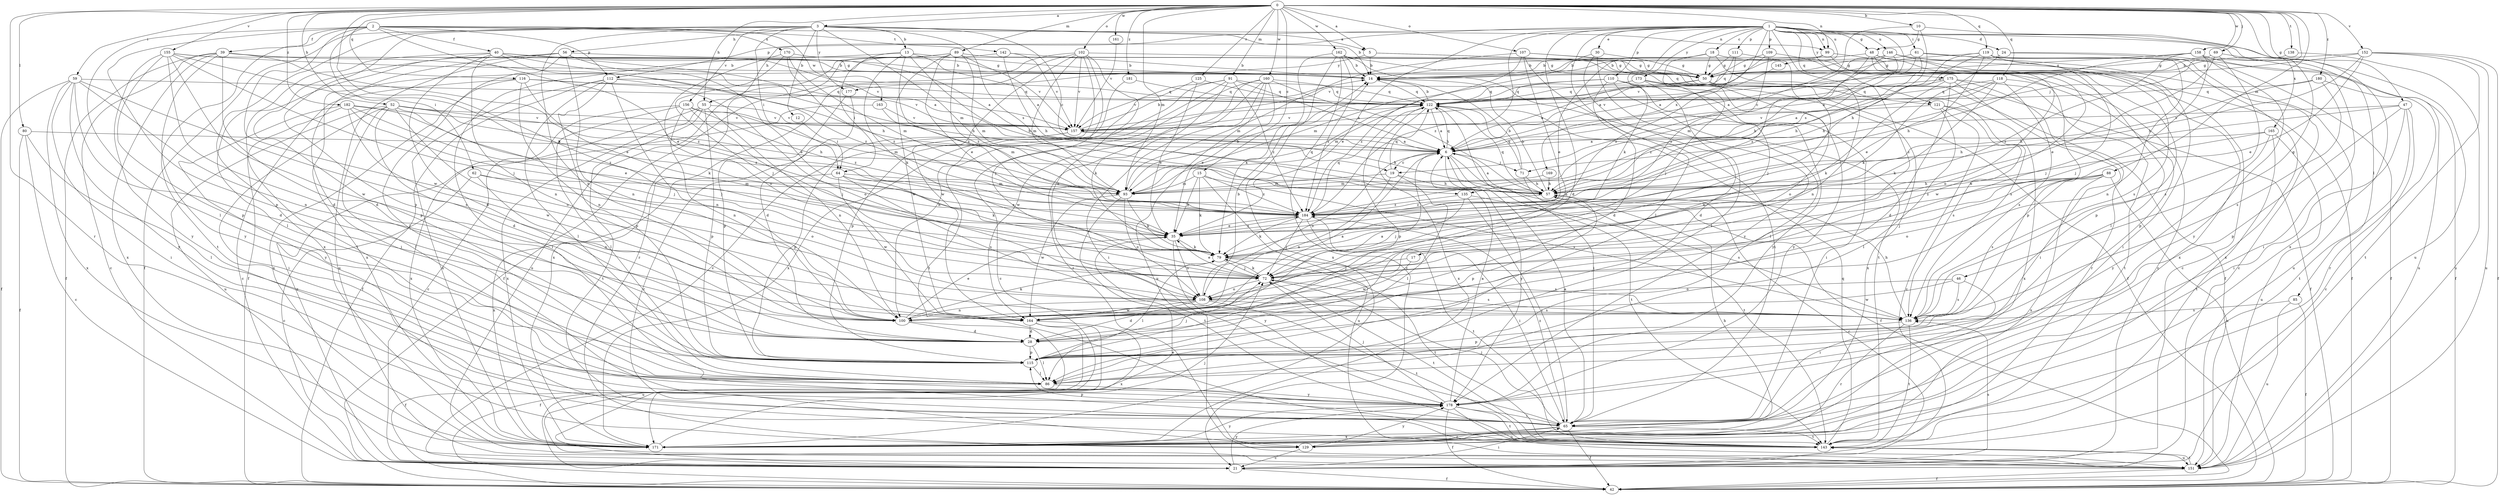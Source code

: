 strict digraph  {
0;
1;
2;
3;
5;
6;
10;
12;
13;
14;
15;
17;
18;
19;
21;
24;
28;
30;
35;
39;
40;
42;
46;
47;
48;
50;
52;
55;
56;
57;
59;
61;
62;
64;
65;
69;
71;
72;
79;
80;
85;
86;
88;
89;
91;
93;
99;
100;
102;
107;
108;
109;
110;
111;
112;
115;
116;
118;
119;
121;
122;
125;
129;
135;
136;
138;
142;
143;
145;
146;
151;
152;
155;
156;
157;
158;
160;
161;
162;
163;
164;
165;
169;
170;
171;
173;
175;
177;
178;
180;
181;
182;
184;
0 -> 3  [label=a];
0 -> 5  [label=a];
0 -> 10  [label=b];
0 -> 15  [label=c];
0 -> 46  [label=g];
0 -> 47  [label=g];
0 -> 52  [label=h];
0 -> 55  [label=h];
0 -> 59  [label=i];
0 -> 69  [label=j];
0 -> 71  [label=j];
0 -> 79  [label=k];
0 -> 80  [label=l];
0 -> 88  [label=m];
0 -> 89  [label=m];
0 -> 91  [label=m];
0 -> 93  [label=m];
0 -> 99  [label=n];
0 -> 102  [label=o];
0 -> 107  [label=o];
0 -> 116  [label=q];
0 -> 118  [label=q];
0 -> 119  [label=q];
0 -> 125  [label=r];
0 -> 129  [label=r];
0 -> 138  [label=t];
0 -> 152  [label=v];
0 -> 155  [label=v];
0 -> 158  [label=w];
0 -> 160  [label=w];
0 -> 161  [label=w];
0 -> 162  [label=w];
0 -> 180  [label=z];
0 -> 181  [label=z];
0 -> 182  [label=z];
1 -> 17  [label=c];
1 -> 18  [label=c];
1 -> 24  [label=d];
1 -> 28  [label=d];
1 -> 30  [label=e];
1 -> 35  [label=e];
1 -> 48  [label=g];
1 -> 55  [label=h];
1 -> 61  [label=i];
1 -> 79  [label=k];
1 -> 85  [label=l];
1 -> 86  [label=l];
1 -> 99  [label=n];
1 -> 109  [label=p];
1 -> 110  [label=p];
1 -> 111  [label=p];
1 -> 112  [label=p];
1 -> 121  [label=q];
1 -> 135  [label=s];
1 -> 145  [label=u];
1 -> 146  [label=u];
1 -> 151  [label=u];
1 -> 165  [label=x];
1 -> 169  [label=x];
1 -> 173  [label=y];
1 -> 175  [label=y];
1 -> 184  [label=z];
2 -> 35  [label=e];
2 -> 39  [label=f];
2 -> 40  [label=f];
2 -> 62  [label=i];
2 -> 86  [label=l];
2 -> 99  [label=n];
2 -> 112  [label=p];
2 -> 115  [label=p];
2 -> 142  [label=t];
2 -> 143  [label=t];
2 -> 163  [label=w];
2 -> 164  [label=w];
2 -> 170  [label=x];
3 -> 5  [label=a];
3 -> 12  [label=b];
3 -> 13  [label=b];
3 -> 14  [label=b];
3 -> 19  [label=c];
3 -> 42  [label=f];
3 -> 56  [label=h];
3 -> 64  [label=i];
3 -> 93  [label=m];
3 -> 100  [label=n];
3 -> 115  [label=p];
3 -> 135  [label=s];
3 -> 156  [label=v];
3 -> 171  [label=x];
3 -> 177  [label=y];
5 -> 14  [label=b];
5 -> 121  [label=q];
5 -> 136  [label=s];
5 -> 177  [label=y];
6 -> 19  [label=c];
6 -> 42  [label=f];
6 -> 71  [label=j];
6 -> 108  [label=o];
6 -> 122  [label=q];
6 -> 143  [label=t];
6 -> 178  [label=y];
10 -> 19  [label=c];
10 -> 48  [label=g];
10 -> 57  [label=h];
10 -> 171  [label=x];
12 -> 64  [label=i];
13 -> 6  [label=a];
13 -> 14  [label=b];
13 -> 57  [label=h];
13 -> 64  [label=i];
13 -> 65  [label=i];
13 -> 79  [label=k];
13 -> 184  [label=z];
14 -> 122  [label=q];
15 -> 35  [label=e];
15 -> 79  [label=k];
15 -> 93  [label=m];
15 -> 136  [label=s];
15 -> 151  [label=u];
15 -> 184  [label=z];
17 -> 72  [label=j];
17 -> 164  [label=w];
18 -> 21  [label=c];
18 -> 35  [label=e];
18 -> 50  [label=g];
18 -> 72  [label=j];
18 -> 100  [label=n];
19 -> 57  [label=h];
19 -> 86  [label=l];
19 -> 93  [label=m];
19 -> 100  [label=n];
19 -> 122  [label=q];
21 -> 35  [label=e];
21 -> 42  [label=f];
21 -> 65  [label=i];
21 -> 136  [label=s];
21 -> 178  [label=y];
24 -> 14  [label=b];
24 -> 21  [label=c];
24 -> 42  [label=f];
24 -> 79  [label=k];
28 -> 86  [label=l];
28 -> 115  [label=p];
30 -> 50  [label=g];
30 -> 86  [label=l];
30 -> 93  [label=m];
30 -> 178  [label=y];
35 -> 79  [label=k];
35 -> 108  [label=o];
35 -> 178  [label=y];
35 -> 184  [label=z];
39 -> 14  [label=b];
39 -> 21  [label=c];
39 -> 28  [label=d];
39 -> 42  [label=f];
39 -> 57  [label=h];
39 -> 171  [label=x];
39 -> 178  [label=y];
39 -> 184  [label=z];
40 -> 6  [label=a];
40 -> 14  [label=b];
40 -> 28  [label=d];
40 -> 57  [label=h];
40 -> 86  [label=l];
40 -> 100  [label=n];
40 -> 115  [label=p];
40 -> 157  [label=v];
40 -> 184  [label=z];
46 -> 65  [label=i];
46 -> 108  [label=o];
46 -> 136  [label=s];
46 -> 164  [label=w];
47 -> 21  [label=c];
47 -> 57  [label=h];
47 -> 65  [label=i];
47 -> 115  [label=p];
47 -> 143  [label=t];
47 -> 157  [label=v];
48 -> 14  [label=b];
48 -> 21  [label=c];
48 -> 42  [label=f];
48 -> 86  [label=l];
48 -> 164  [label=w];
48 -> 184  [label=z];
50 -> 6  [label=a];
50 -> 42  [label=f];
50 -> 108  [label=o];
50 -> 122  [label=q];
52 -> 28  [label=d];
52 -> 57  [label=h];
52 -> 65  [label=i];
52 -> 72  [label=j];
52 -> 86  [label=l];
52 -> 108  [label=o];
52 -> 151  [label=u];
52 -> 157  [label=v];
52 -> 184  [label=z];
55 -> 21  [label=c];
55 -> 100  [label=n];
55 -> 115  [label=p];
55 -> 143  [label=t];
55 -> 157  [label=v];
55 -> 171  [label=x];
56 -> 6  [label=a];
56 -> 35  [label=e];
56 -> 42  [label=f];
56 -> 50  [label=g];
56 -> 86  [label=l];
56 -> 100  [label=n];
56 -> 151  [label=u];
56 -> 171  [label=x];
57 -> 6  [label=a];
57 -> 14  [label=b];
57 -> 21  [label=c];
57 -> 115  [label=p];
57 -> 122  [label=q];
57 -> 184  [label=z];
59 -> 28  [label=d];
59 -> 42  [label=f];
59 -> 65  [label=i];
59 -> 100  [label=n];
59 -> 122  [label=q];
59 -> 136  [label=s];
59 -> 171  [label=x];
59 -> 178  [label=y];
61 -> 6  [label=a];
61 -> 42  [label=f];
61 -> 50  [label=g];
61 -> 57  [label=h];
61 -> 136  [label=s];
62 -> 21  [label=c];
62 -> 93  [label=m];
62 -> 100  [label=n];
62 -> 108  [label=o];
64 -> 35  [label=e];
64 -> 79  [label=k];
64 -> 93  [label=m];
64 -> 136  [label=s];
64 -> 164  [label=w];
64 -> 171  [label=x];
65 -> 6  [label=a];
65 -> 42  [label=f];
65 -> 72  [label=j];
65 -> 115  [label=p];
65 -> 129  [label=r];
65 -> 143  [label=t];
65 -> 171  [label=x];
65 -> 184  [label=z];
69 -> 35  [label=e];
69 -> 50  [label=g];
69 -> 136  [label=s];
69 -> 151  [label=u];
71 -> 14  [label=b];
71 -> 57  [label=h];
71 -> 122  [label=q];
71 -> 143  [label=t];
72 -> 35  [label=e];
72 -> 79  [label=k];
72 -> 108  [label=o];
72 -> 136  [label=s];
72 -> 143  [label=t];
79 -> 72  [label=j];
79 -> 86  [label=l];
79 -> 136  [label=s];
79 -> 143  [label=t];
80 -> 6  [label=a];
80 -> 21  [label=c];
80 -> 42  [label=f];
80 -> 86  [label=l];
85 -> 42  [label=f];
85 -> 136  [label=s];
85 -> 151  [label=u];
86 -> 178  [label=y];
88 -> 57  [label=h];
88 -> 72  [label=j];
88 -> 108  [label=o];
88 -> 136  [label=s];
88 -> 151  [label=u];
88 -> 171  [label=x];
88 -> 184  [label=z];
89 -> 35  [label=e];
89 -> 50  [label=g];
89 -> 93  [label=m];
89 -> 151  [label=u];
89 -> 157  [label=v];
89 -> 164  [label=w];
89 -> 171  [label=x];
89 -> 184  [label=z];
91 -> 6  [label=a];
91 -> 79  [label=k];
91 -> 100  [label=n];
91 -> 122  [label=q];
91 -> 143  [label=t];
91 -> 157  [label=v];
91 -> 184  [label=z];
93 -> 14  [label=b];
93 -> 79  [label=k];
93 -> 108  [label=o];
93 -> 122  [label=q];
93 -> 143  [label=t];
93 -> 164  [label=w];
99 -> 14  [label=b];
99 -> 108  [label=o];
99 -> 157  [label=v];
99 -> 171  [label=x];
100 -> 6  [label=a];
100 -> 28  [label=d];
100 -> 35  [label=e];
100 -> 42  [label=f];
100 -> 79  [label=k];
102 -> 21  [label=c];
102 -> 42  [label=f];
102 -> 50  [label=g];
102 -> 72  [label=j];
102 -> 93  [label=m];
102 -> 108  [label=o];
102 -> 129  [label=r];
102 -> 157  [label=v];
102 -> 164  [label=w];
107 -> 42  [label=f];
107 -> 50  [label=g];
107 -> 65  [label=i];
107 -> 93  [label=m];
107 -> 100  [label=n];
107 -> 184  [label=z];
108 -> 14  [label=b];
108 -> 28  [label=d];
108 -> 100  [label=n];
108 -> 136  [label=s];
108 -> 143  [label=t];
108 -> 164  [label=w];
109 -> 6  [label=a];
109 -> 50  [label=g];
109 -> 115  [label=p];
109 -> 184  [label=z];
110 -> 28  [label=d];
110 -> 65  [label=i];
110 -> 86  [label=l];
110 -> 93  [label=m];
110 -> 122  [label=q];
110 -> 178  [label=y];
111 -> 50  [label=g];
111 -> 72  [label=j];
111 -> 122  [label=q];
111 -> 184  [label=z];
112 -> 42  [label=f];
112 -> 86  [label=l];
112 -> 100  [label=n];
112 -> 108  [label=o];
112 -> 115  [label=p];
112 -> 122  [label=q];
112 -> 171  [label=x];
115 -> 72  [label=j];
115 -> 86  [label=l];
116 -> 21  [label=c];
116 -> 79  [label=k];
116 -> 100  [label=n];
116 -> 122  [label=q];
116 -> 157  [label=v];
116 -> 171  [label=x];
118 -> 6  [label=a];
118 -> 79  [label=k];
118 -> 115  [label=p];
118 -> 122  [label=q];
118 -> 136  [label=s];
118 -> 157  [label=v];
119 -> 6  [label=a];
119 -> 35  [label=e];
119 -> 50  [label=g];
119 -> 57  [label=h];
119 -> 72  [label=j];
119 -> 100  [label=n];
119 -> 171  [label=x];
121 -> 21  [label=c];
121 -> 86  [label=l];
121 -> 136  [label=s];
121 -> 157  [label=v];
121 -> 171  [label=x];
122 -> 6  [label=a];
122 -> 14  [label=b];
122 -> 65  [label=i];
122 -> 115  [label=p];
122 -> 157  [label=v];
122 -> 171  [label=x];
125 -> 35  [label=e];
125 -> 122  [label=q];
125 -> 171  [label=x];
129 -> 21  [label=c];
129 -> 178  [label=y];
135 -> 65  [label=i];
135 -> 72  [label=j];
135 -> 136  [label=s];
135 -> 184  [label=z];
136 -> 57  [label=h];
136 -> 115  [label=p];
136 -> 129  [label=r];
136 -> 143  [label=t];
138 -> 14  [label=b];
138 -> 151  [label=u];
142 -> 14  [label=b];
142 -> 57  [label=h];
142 -> 65  [label=i];
142 -> 157  [label=v];
143 -> 122  [label=q];
143 -> 151  [label=u];
145 -> 6  [label=a];
146 -> 14  [label=b];
146 -> 57  [label=h];
146 -> 65  [label=i];
146 -> 93  [label=m];
146 -> 115  [label=p];
146 -> 151  [label=u];
146 -> 157  [label=v];
151 -> 42  [label=f];
151 -> 143  [label=t];
152 -> 35  [label=e];
152 -> 42  [label=f];
152 -> 50  [label=g];
152 -> 57  [label=h];
152 -> 122  [label=q];
152 -> 143  [label=t];
152 -> 151  [label=u];
155 -> 14  [label=b];
155 -> 28  [label=d];
155 -> 35  [label=e];
155 -> 50  [label=g];
155 -> 72  [label=j];
155 -> 115  [label=p];
155 -> 164  [label=w];
155 -> 178  [label=y];
156 -> 72  [label=j];
156 -> 86  [label=l];
156 -> 93  [label=m];
156 -> 100  [label=n];
156 -> 157  [label=v];
156 -> 171  [label=x];
156 -> 184  [label=z];
157 -> 6  [label=a];
157 -> 14  [label=b];
157 -> 57  [label=h];
157 -> 115  [label=p];
157 -> 129  [label=r];
158 -> 50  [label=g];
158 -> 57  [label=h];
158 -> 65  [label=i];
158 -> 72  [label=j];
158 -> 178  [label=y];
158 -> 184  [label=z];
160 -> 21  [label=c];
160 -> 35  [label=e];
160 -> 57  [label=h];
160 -> 65  [label=i];
160 -> 122  [label=q];
160 -> 129  [label=r];
160 -> 151  [label=u];
160 -> 164  [label=w];
161 -> 157  [label=v];
162 -> 14  [label=b];
162 -> 21  [label=c];
162 -> 42  [label=f];
162 -> 79  [label=k];
162 -> 143  [label=t];
162 -> 171  [label=x];
162 -> 184  [label=z];
163 -> 21  [label=c];
163 -> 93  [label=m];
163 -> 157  [label=v];
164 -> 6  [label=a];
164 -> 28  [label=d];
164 -> 42  [label=f];
164 -> 151  [label=u];
164 -> 171  [label=x];
165 -> 6  [label=a];
165 -> 35  [label=e];
165 -> 143  [label=t];
165 -> 151  [label=u];
165 -> 178  [label=y];
169 -> 57  [label=h];
169 -> 93  [label=m];
170 -> 50  [label=g];
170 -> 72  [label=j];
170 -> 93  [label=m];
170 -> 108  [label=o];
170 -> 184  [label=z];
171 -> 57  [label=h];
171 -> 72  [label=j];
171 -> 178  [label=y];
173 -> 28  [label=d];
173 -> 100  [label=n];
173 -> 122  [label=q];
173 -> 171  [label=x];
173 -> 178  [label=y];
175 -> 28  [label=d];
175 -> 65  [label=i];
175 -> 79  [label=k];
175 -> 122  [label=q];
175 -> 129  [label=r];
175 -> 143  [label=t];
175 -> 184  [label=z];
177 -> 28  [label=d];
177 -> 115  [label=p];
178 -> 6  [label=a];
178 -> 42  [label=f];
178 -> 65  [label=i];
178 -> 72  [label=j];
178 -> 143  [label=t];
178 -> 151  [label=u];
180 -> 57  [label=h];
180 -> 122  [label=q];
180 -> 129  [label=r];
180 -> 136  [label=s];
181 -> 115  [label=p];
181 -> 122  [label=q];
182 -> 35  [label=e];
182 -> 72  [label=j];
182 -> 86  [label=l];
182 -> 157  [label=v];
182 -> 164  [label=w];
182 -> 178  [label=y];
182 -> 184  [label=z];
184 -> 35  [label=e];
184 -> 65  [label=i];
184 -> 72  [label=j];
184 -> 79  [label=k];
184 -> 122  [label=q];
184 -> 143  [label=t];
}
